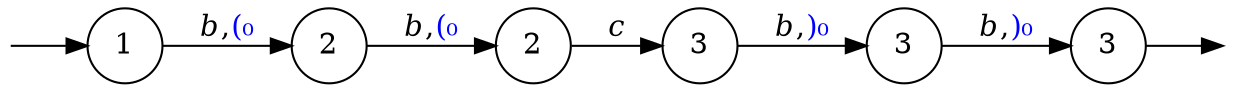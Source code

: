 digraph {
	node [shape=circle];
	Q0 [style=invisible, height=0, width=0, fixedsize=true];
	Q1 [style=invisible, height=0, width=0, fixedsize=true];
	graph [rankdir="LR"];
	3 [label=3];
	5 [label=3];
	0 [label=1];
	2 [label=2];
	1 [label=2];
	4 [label=3];

	Q0 -> 0;
	5 -> Q1;
	2 -> 3  [label=<<i>c</i>> ];
	0 -> 1  [label=<<i>b</i>,<FONT COLOR="blue">(₀</FONT>> ];
	1 -> 2  [label=<<i>b</i>,<FONT COLOR="blue">(₀</FONT>> ];
	3 -> 4  [label=<<i>b</i>,<FONT COLOR="blue">)₀</FONT>> ];
	4 -> 5  [label=<<i>b</i>,<FONT COLOR="blue">)₀</FONT>> ];
}
